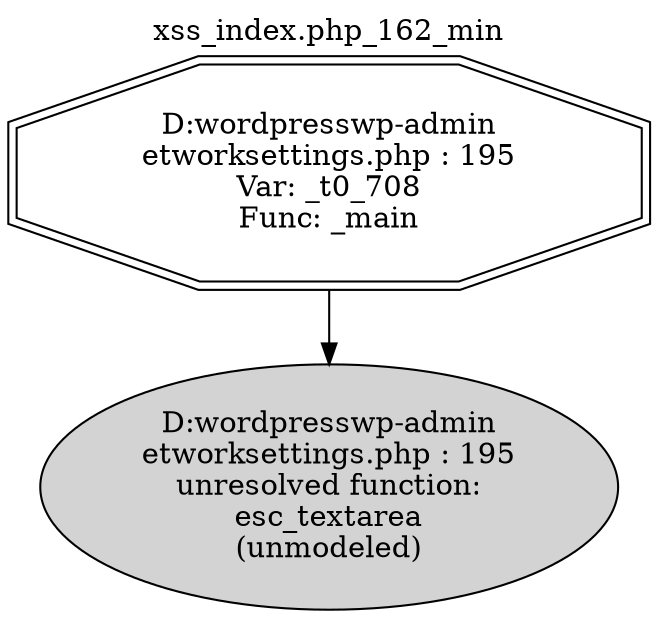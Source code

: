 digraph cfg {
  label="xss_index.php_162_min";
  labelloc=t;
  n1 [shape=doubleoctagon, label="D:\wordpress\wp-admin\network\settings.php : 195\nVar: _t0_708\nFunc: _main\n"];
  n2 [shape=ellipse, label="D:\wordpress\wp-admin\network\settings.php : 195\nunresolved function:\nesc_textarea\n(unmodeled)\n",style=filled];
  n1 -> n2;
}
